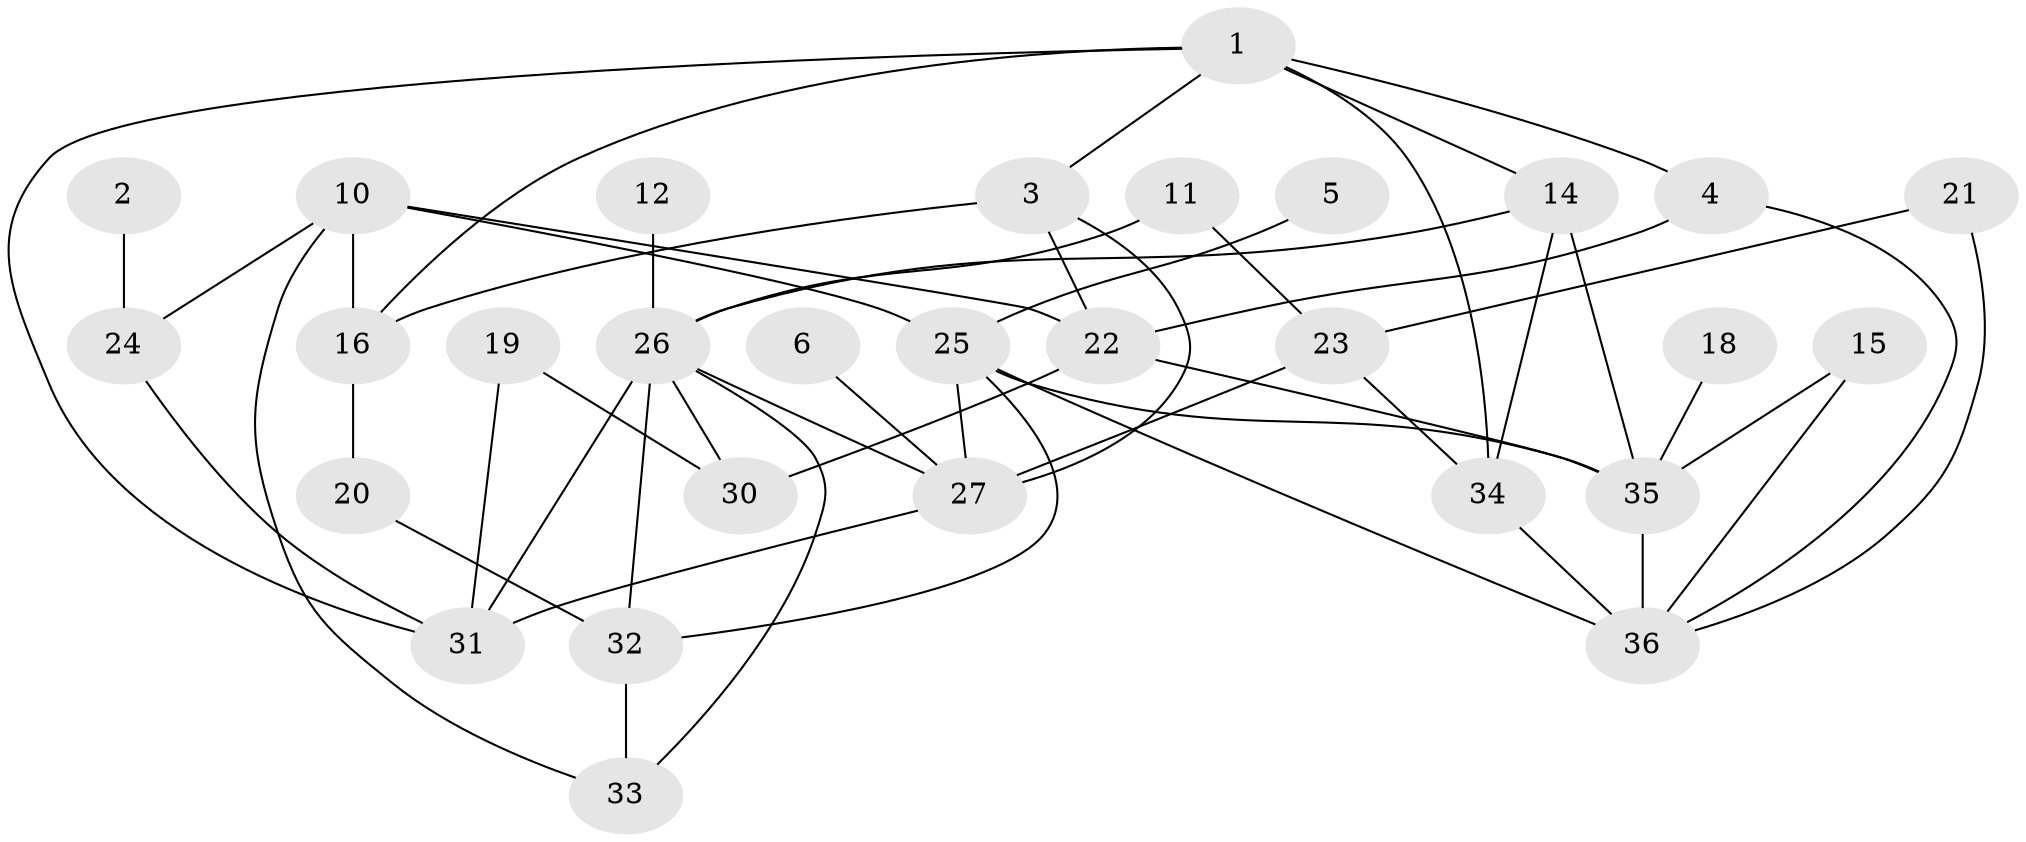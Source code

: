 // original degree distribution, {2: 0.2361111111111111, 5: 0.09722222222222222, 3: 0.19444444444444445, 1: 0.18055555555555555, 4: 0.16666666666666666, 0: 0.09722222222222222, 6: 0.027777777777777776}
// Generated by graph-tools (version 1.1) at 2025/49/03/09/25 03:49:03]
// undirected, 29 vertices, 52 edges
graph export_dot {
graph [start="1"]
  node [color=gray90,style=filled];
  1;
  2;
  3;
  4;
  5;
  6;
  10;
  11;
  12;
  14;
  15;
  16;
  18;
  19;
  20;
  21;
  22;
  23;
  24;
  25;
  26;
  27;
  30;
  31;
  32;
  33;
  34;
  35;
  36;
  1 -- 3 [weight=1.0];
  1 -- 4 [weight=1.0];
  1 -- 14 [weight=1.0];
  1 -- 16 [weight=1.0];
  1 -- 31 [weight=1.0];
  1 -- 34 [weight=1.0];
  2 -- 24 [weight=1.0];
  3 -- 16 [weight=1.0];
  3 -- 22 [weight=1.0];
  3 -- 27 [weight=2.0];
  4 -- 22 [weight=1.0];
  4 -- 36 [weight=1.0];
  5 -- 25 [weight=1.0];
  6 -- 27 [weight=1.0];
  10 -- 16 [weight=1.0];
  10 -- 22 [weight=1.0];
  10 -- 24 [weight=1.0];
  10 -- 25 [weight=1.0];
  10 -- 33 [weight=1.0];
  11 -- 23 [weight=1.0];
  11 -- 26 [weight=1.0];
  12 -- 26 [weight=1.0];
  14 -- 26 [weight=1.0];
  14 -- 34 [weight=1.0];
  14 -- 35 [weight=1.0];
  15 -- 35 [weight=1.0];
  15 -- 36 [weight=1.0];
  16 -- 20 [weight=1.0];
  18 -- 35 [weight=1.0];
  19 -- 30 [weight=1.0];
  19 -- 31 [weight=1.0];
  20 -- 32 [weight=1.0];
  21 -- 23 [weight=1.0];
  21 -- 36 [weight=1.0];
  22 -- 30 [weight=1.0];
  22 -- 35 [weight=1.0];
  23 -- 27 [weight=1.0];
  23 -- 34 [weight=1.0];
  24 -- 31 [weight=1.0];
  25 -- 27 [weight=1.0];
  25 -- 32 [weight=1.0];
  25 -- 35 [weight=1.0];
  25 -- 36 [weight=1.0];
  26 -- 27 [weight=1.0];
  26 -- 30 [weight=1.0];
  26 -- 31 [weight=1.0];
  26 -- 32 [weight=2.0];
  26 -- 33 [weight=1.0];
  27 -- 31 [weight=1.0];
  32 -- 33 [weight=1.0];
  34 -- 36 [weight=1.0];
  35 -- 36 [weight=2.0];
}
